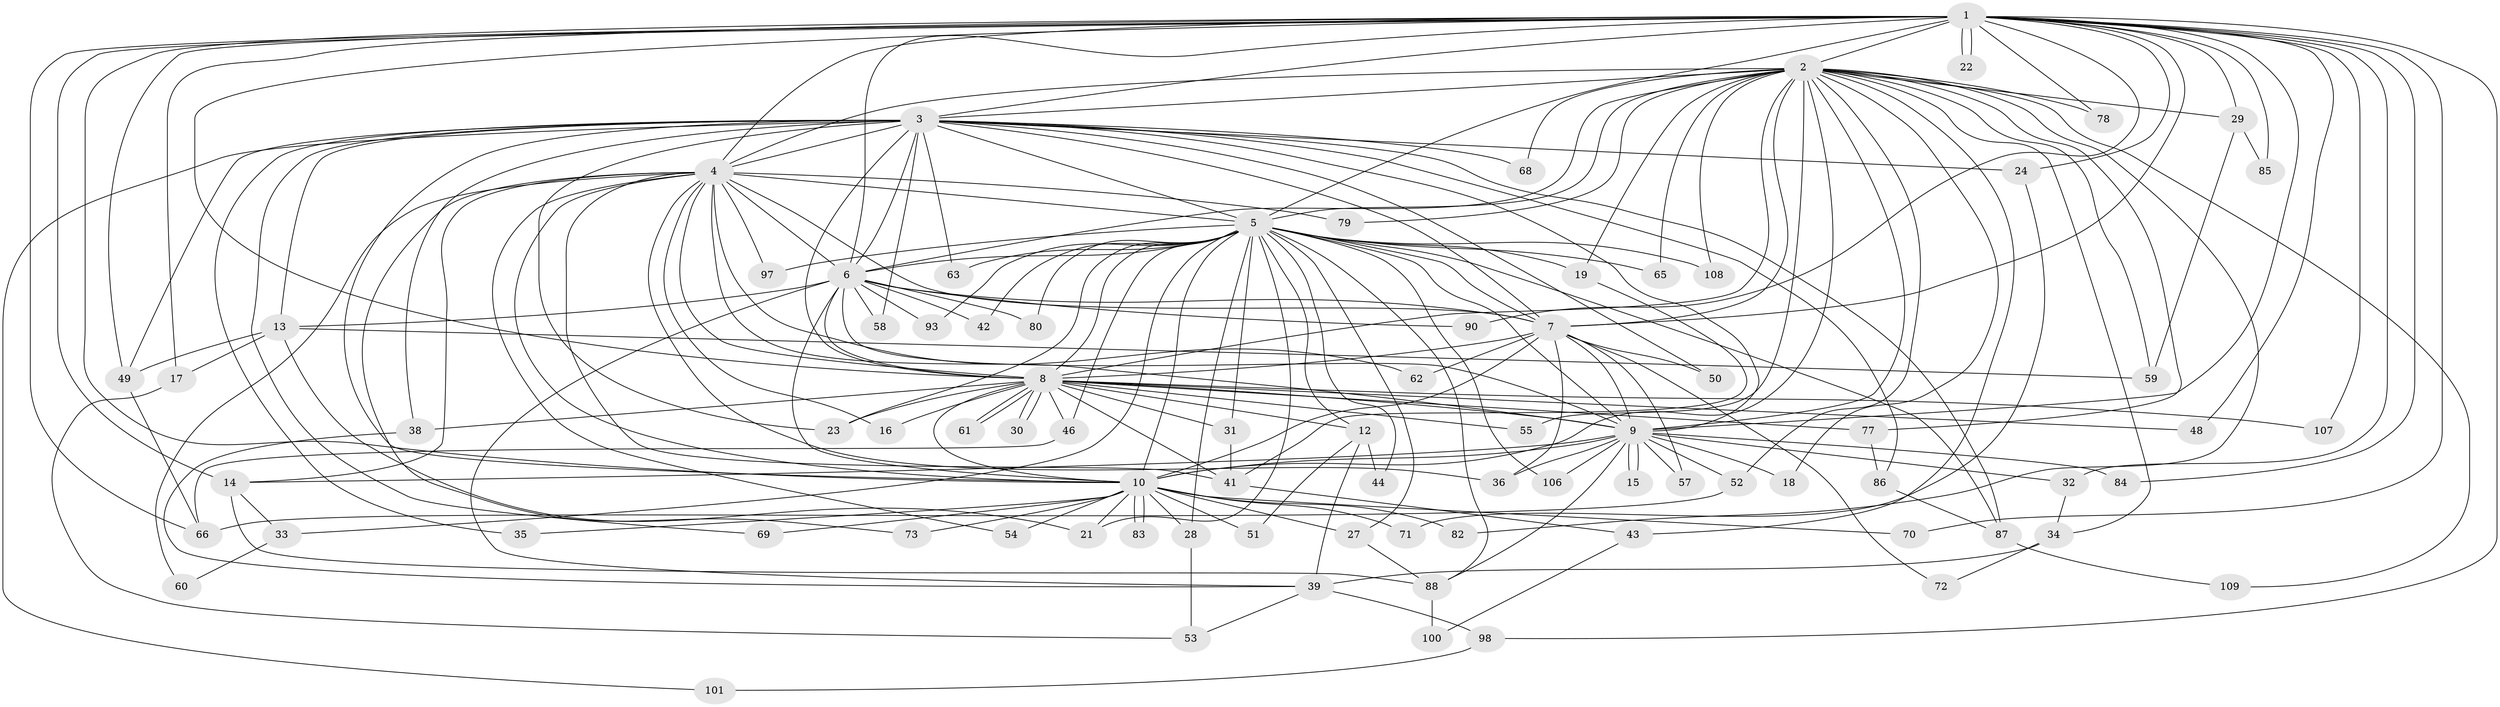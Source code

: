 // Generated by graph-tools (version 1.1) at 2025/23/03/03/25 07:23:39]
// undirected, 83 vertices, 207 edges
graph export_dot {
graph [start="1"]
  node [color=gray90,style=filled];
  1 [super="+74"];
  2 [super="+11"];
  3 [super="+99"];
  4 [super="+45"];
  5 [super="+81"];
  6 [super="+37"];
  7 [super="+25"];
  8 [super="+20"];
  9 [super="+91"];
  10 [super="+40"];
  12 [super="+76"];
  13 [super="+56"];
  14 [super="+26"];
  15;
  16;
  17;
  18;
  19 [super="+64"];
  21 [super="+75"];
  22;
  23 [super="+102"];
  24 [super="+47"];
  27;
  28;
  29;
  30;
  31;
  32;
  33;
  34 [super="+96"];
  35;
  36 [super="+104"];
  38;
  39 [super="+67"];
  41 [super="+110"];
  42;
  43;
  44;
  46 [super="+105"];
  48;
  49;
  50;
  51;
  52;
  53 [super="+103"];
  54;
  55;
  57;
  58;
  59 [super="+95"];
  60;
  61;
  62;
  63;
  65;
  66 [super="+89"];
  68;
  69;
  70;
  71;
  72;
  73;
  77;
  78;
  79;
  80;
  82;
  83;
  84;
  85;
  86;
  87 [super="+94"];
  88 [super="+92"];
  90;
  93;
  97;
  98;
  100;
  101;
  106;
  107;
  108;
  109;
  1 -- 2;
  1 -- 3 [weight=2];
  1 -- 4;
  1 -- 5;
  1 -- 6 [weight=3];
  1 -- 7;
  1 -- 8;
  1 -- 9;
  1 -- 10;
  1 -- 17;
  1 -- 22;
  1 -- 22;
  1 -- 24 [weight=2];
  1 -- 29;
  1 -- 32;
  1 -- 48;
  1 -- 49;
  1 -- 66;
  1 -- 70;
  1 -- 78;
  1 -- 84;
  1 -- 90;
  1 -- 98;
  1 -- 107;
  1 -- 85;
  1 -- 14;
  2 -- 3 [weight=2];
  2 -- 4;
  2 -- 5;
  2 -- 6;
  2 -- 7;
  2 -- 8;
  2 -- 9;
  2 -- 10;
  2 -- 18;
  2 -- 19;
  2 -- 34;
  2 -- 43;
  2 -- 52;
  2 -- 55;
  2 -- 59;
  2 -- 78;
  2 -- 82;
  2 -- 108;
  2 -- 65;
  2 -- 68;
  2 -- 77;
  2 -- 109;
  2 -- 79;
  2 -- 29;
  3 -- 4 [weight=2];
  3 -- 5;
  3 -- 6;
  3 -- 7;
  3 -- 8 [weight=2];
  3 -- 9;
  3 -- 10;
  3 -- 13;
  3 -- 23;
  3 -- 24;
  3 -- 35;
  3 -- 38;
  3 -- 49;
  3 -- 50;
  3 -- 58;
  3 -- 63;
  3 -- 68;
  3 -- 69;
  3 -- 86;
  3 -- 87;
  3 -- 101;
  4 -- 5;
  4 -- 6;
  4 -- 7;
  4 -- 8;
  4 -- 9;
  4 -- 10;
  4 -- 14;
  4 -- 16;
  4 -- 36;
  4 -- 41;
  4 -- 54;
  4 -- 60;
  4 -- 62;
  4 -- 73;
  4 -- 79;
  4 -- 97;
  5 -- 6;
  5 -- 7;
  5 -- 8 [weight=2];
  5 -- 9;
  5 -- 10 [weight=2];
  5 -- 12;
  5 -- 19;
  5 -- 21;
  5 -- 23;
  5 -- 27;
  5 -- 28;
  5 -- 31;
  5 -- 33;
  5 -- 42;
  5 -- 44;
  5 -- 46;
  5 -- 63;
  5 -- 65;
  5 -- 80;
  5 -- 87;
  5 -- 88;
  5 -- 93;
  5 -- 97;
  5 -- 108;
  5 -- 106;
  6 -- 7;
  6 -- 8;
  6 -- 9;
  6 -- 10;
  6 -- 13;
  6 -- 58;
  6 -- 80;
  6 -- 90;
  6 -- 93;
  6 -- 42;
  6 -- 39;
  7 -- 8;
  7 -- 9;
  7 -- 10;
  7 -- 62;
  7 -- 72;
  7 -- 36;
  7 -- 57;
  7 -- 50;
  8 -- 9;
  8 -- 10;
  8 -- 12;
  8 -- 16;
  8 -- 30;
  8 -- 30;
  8 -- 31;
  8 -- 38;
  8 -- 46;
  8 -- 48;
  8 -- 55;
  8 -- 61;
  8 -- 61;
  8 -- 77;
  8 -- 107;
  8 -- 41;
  8 -- 23;
  9 -- 10;
  9 -- 14;
  9 -- 15;
  9 -- 15;
  9 -- 18;
  9 -- 32;
  9 -- 36;
  9 -- 52;
  9 -- 57;
  9 -- 84;
  9 -- 106;
  9 -- 88;
  10 -- 27;
  10 -- 28;
  10 -- 35;
  10 -- 51;
  10 -- 54;
  10 -- 69;
  10 -- 70;
  10 -- 71;
  10 -- 73;
  10 -- 82;
  10 -- 83;
  10 -- 83;
  10 -- 21;
  12 -- 44;
  12 -- 51;
  12 -- 39;
  13 -- 17;
  13 -- 21;
  13 -- 49;
  13 -- 59;
  14 -- 33;
  14 -- 88;
  17 -- 53;
  19 -- 41;
  24 -- 71;
  27 -- 88;
  28 -- 53;
  29 -- 59;
  29 -- 85;
  31 -- 41;
  32 -- 34;
  33 -- 60;
  34 -- 72;
  34 -- 39 [weight=2];
  38 -- 39;
  39 -- 53;
  39 -- 98;
  41 -- 43;
  43 -- 100;
  46 -- 66;
  49 -- 66;
  52 -- 66;
  77 -- 86;
  86 -- 87;
  87 -- 109;
  88 -- 100;
  98 -- 101;
}
